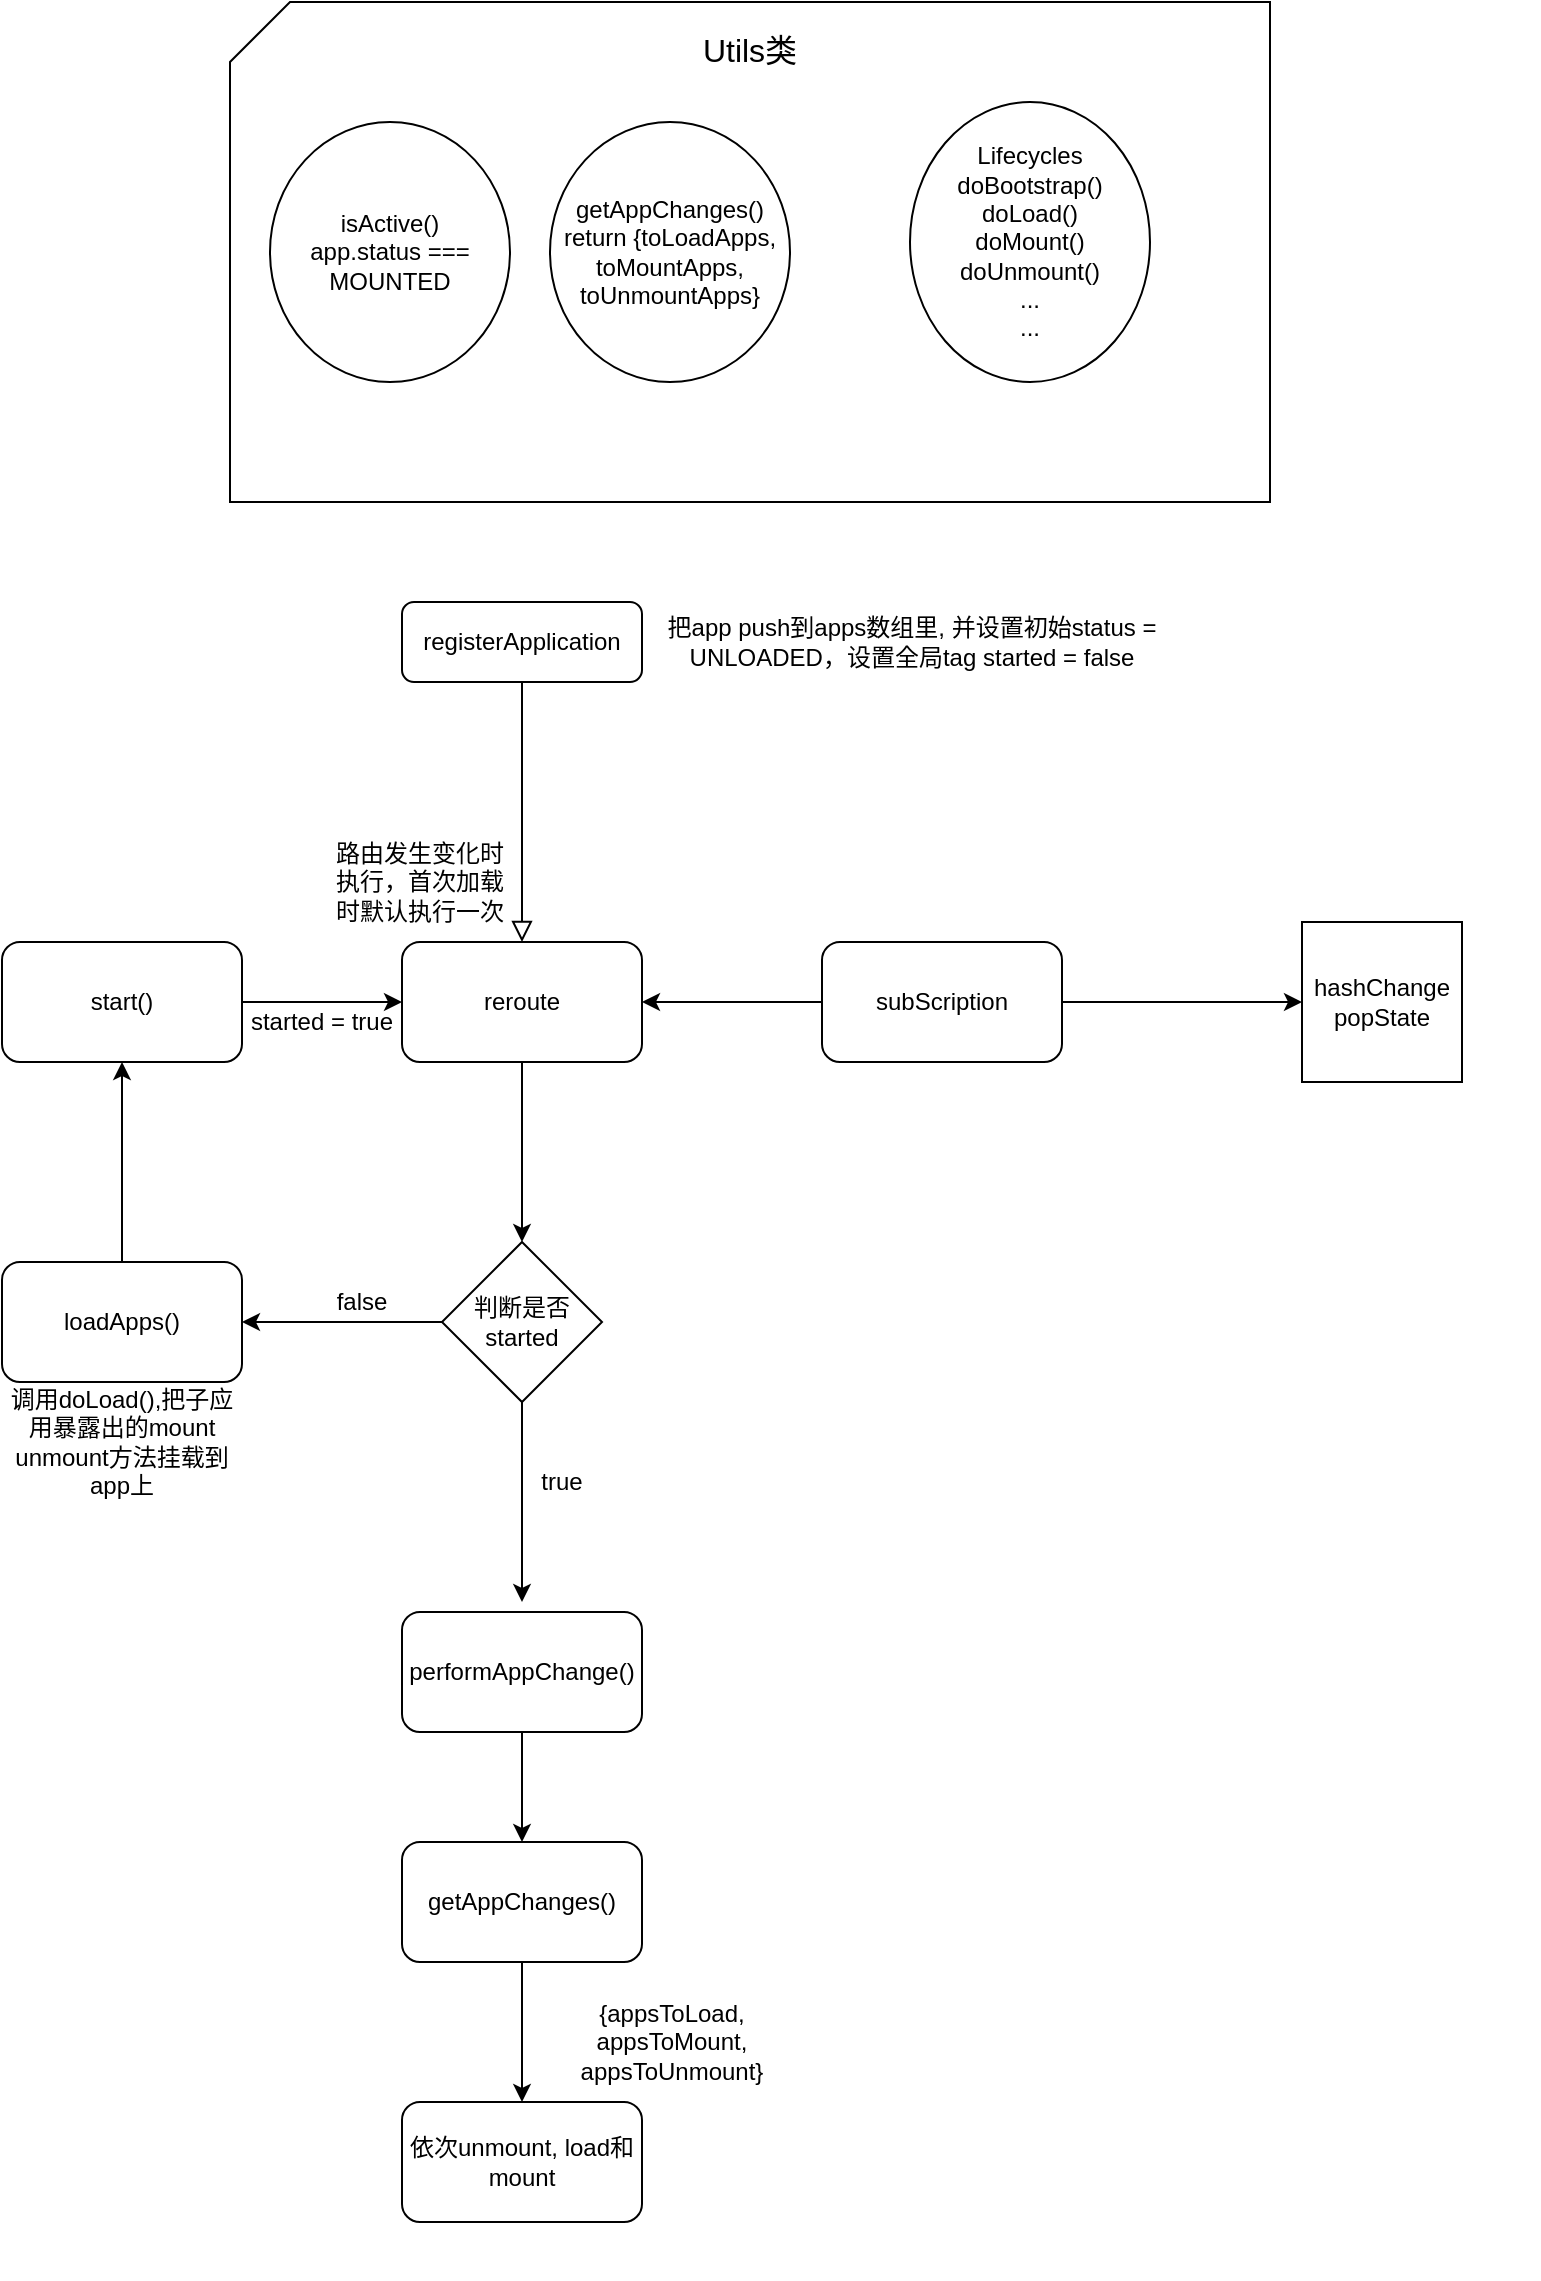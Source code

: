 <mxfile version="13.6.5" type="github">
  <diagram id="C5RBs43oDa-KdzZeNtuy" name="Page-1">
    <mxGraphModel dx="1273" dy="2525" grid="1" gridSize="10" guides="1" tooltips="1" connect="1" arrows="1" fold="1" page="1" pageScale="1" pageWidth="827" pageHeight="1169" math="0" shadow="0">
      <root>
        <mxCell id="WIyWlLk6GJQsqaUBKTNV-0" />
        <mxCell id="WIyWlLk6GJQsqaUBKTNV-1" parent="WIyWlLk6GJQsqaUBKTNV-0" />
        <mxCell id="WIyWlLk6GJQsqaUBKTNV-2" value="" style="rounded=0;html=1;jettySize=auto;orthogonalLoop=1;fontSize=11;endArrow=block;endFill=0;endSize=8;strokeWidth=1;shadow=0;labelBackgroundColor=none;edgeStyle=orthogonalEdgeStyle;entryX=0.5;entryY=0;entryDx=0;entryDy=0;" parent="WIyWlLk6GJQsqaUBKTNV-1" source="WIyWlLk6GJQsqaUBKTNV-3" target="7z52nYvLWjGJctrU_4ao-3" edge="1">
          <mxGeometry relative="1" as="geometry">
            <mxPoint x="300" y="240" as="targetPoint" />
          </mxGeometry>
        </mxCell>
        <mxCell id="WIyWlLk6GJQsqaUBKTNV-3" value="registerApplication" style="rounded=1;whiteSpace=wrap;html=1;fontSize=12;glass=0;strokeWidth=1;shadow=0;" parent="WIyWlLk6GJQsqaUBKTNV-1" vertex="1">
          <mxGeometry x="240" y="80" width="120" height="40" as="geometry" />
        </mxCell>
        <mxCell id="7z52nYvLWjGJctrU_4ao-1" style="edgeStyle=orthogonalEdgeStyle;rounded=0;orthogonalLoop=1;jettySize=auto;html=1;exitX=0.5;exitY=1;exitDx=0;exitDy=0;" edge="1" parent="WIyWlLk6GJQsqaUBKTNV-1">
          <mxGeometry relative="1" as="geometry">
            <mxPoint x="800" y="910" as="sourcePoint" />
            <mxPoint x="800" y="910" as="targetPoint" />
          </mxGeometry>
        </mxCell>
        <mxCell id="7z52nYvLWjGJctrU_4ao-2" value="把app push到apps数组里, 并设置初始status = UNLOADED，设置全局tag started = false" style="text;html=1;strokeColor=none;fillColor=none;align=center;verticalAlign=middle;whiteSpace=wrap;rounded=0;" vertex="1" parent="WIyWlLk6GJQsqaUBKTNV-1">
          <mxGeometry x="370" y="90" width="250" height="20" as="geometry" />
        </mxCell>
        <mxCell id="7z52nYvLWjGJctrU_4ao-7" style="edgeStyle=orthogonalEdgeStyle;rounded=0;orthogonalLoop=1;jettySize=auto;html=1;entryX=0.5;entryY=0;entryDx=0;entryDy=0;" edge="1" parent="WIyWlLk6GJQsqaUBKTNV-1" source="7z52nYvLWjGJctrU_4ao-3" target="7z52nYvLWjGJctrU_4ao-5">
          <mxGeometry relative="1" as="geometry" />
        </mxCell>
        <mxCell id="7z52nYvLWjGJctrU_4ao-3" value="reroute" style="rounded=1;whiteSpace=wrap;html=1;" vertex="1" parent="WIyWlLk6GJQsqaUBKTNV-1">
          <mxGeometry x="240" y="250" width="120" height="60" as="geometry" />
        </mxCell>
        <mxCell id="7z52nYvLWjGJctrU_4ao-4" value="路由发生变化时执行，首次加载时默认执行一次" style="text;html=1;strokeColor=none;fillColor=none;align=center;verticalAlign=middle;whiteSpace=wrap;rounded=0;" vertex="1" parent="WIyWlLk6GJQsqaUBKTNV-1">
          <mxGeometry x="204" y="210" width="90" height="20" as="geometry" />
        </mxCell>
        <mxCell id="7z52nYvLWjGJctrU_4ao-9" style="edgeStyle=orthogonalEdgeStyle;rounded=0;orthogonalLoop=1;jettySize=auto;html=1;entryX=1;entryY=0.5;entryDx=0;entryDy=0;" edge="1" parent="WIyWlLk6GJQsqaUBKTNV-1" source="7z52nYvLWjGJctrU_4ao-5" target="7z52nYvLWjGJctrU_4ao-8">
          <mxGeometry relative="1" as="geometry" />
        </mxCell>
        <mxCell id="7z52nYvLWjGJctrU_4ao-12" style="edgeStyle=orthogonalEdgeStyle;rounded=0;orthogonalLoop=1;jettySize=auto;html=1;" edge="1" parent="WIyWlLk6GJQsqaUBKTNV-1" source="7z52nYvLWjGJctrU_4ao-5">
          <mxGeometry relative="1" as="geometry">
            <mxPoint x="300" y="580" as="targetPoint" />
          </mxGeometry>
        </mxCell>
        <mxCell id="7z52nYvLWjGJctrU_4ao-5" value="判断是否started" style="rhombus;whiteSpace=wrap;html=1;" vertex="1" parent="WIyWlLk6GJQsqaUBKTNV-1">
          <mxGeometry x="260" y="400" width="80" height="80" as="geometry" />
        </mxCell>
        <mxCell id="7z52nYvLWjGJctrU_4ao-25" style="edgeStyle=orthogonalEdgeStyle;rounded=0;orthogonalLoop=1;jettySize=auto;html=1;entryX=0.5;entryY=1;entryDx=0;entryDy=0;" edge="1" parent="WIyWlLk6GJQsqaUBKTNV-1" source="7z52nYvLWjGJctrU_4ao-8" target="7z52nYvLWjGJctrU_4ao-23">
          <mxGeometry relative="1" as="geometry" />
        </mxCell>
        <mxCell id="7z52nYvLWjGJctrU_4ao-8" value="loadApps()" style="rounded=1;whiteSpace=wrap;html=1;" vertex="1" parent="WIyWlLk6GJQsqaUBKTNV-1">
          <mxGeometry x="40" y="410" width="120" height="60" as="geometry" />
        </mxCell>
        <mxCell id="7z52nYvLWjGJctrU_4ao-10" value="false" style="text;html=1;strokeColor=none;fillColor=none;align=center;verticalAlign=middle;whiteSpace=wrap;rounded=0;" vertex="1" parent="WIyWlLk6GJQsqaUBKTNV-1">
          <mxGeometry x="200" y="420" width="40" height="20" as="geometry" />
        </mxCell>
        <mxCell id="7z52nYvLWjGJctrU_4ao-31" style="edgeStyle=orthogonalEdgeStyle;rounded=0;orthogonalLoop=1;jettySize=auto;html=1;entryX=0.5;entryY=0;entryDx=0;entryDy=0;" edge="1" parent="WIyWlLk6GJQsqaUBKTNV-1" source="7z52nYvLWjGJctrU_4ao-11" target="7z52nYvLWjGJctrU_4ao-30">
          <mxGeometry relative="1" as="geometry" />
        </mxCell>
        <mxCell id="7z52nYvLWjGJctrU_4ao-11" value="performAppChange()" style="rounded=1;whiteSpace=wrap;html=1;" vertex="1" parent="WIyWlLk6GJQsqaUBKTNV-1">
          <mxGeometry x="240" y="585" width="120" height="60" as="geometry" />
        </mxCell>
        <mxCell id="7z52nYvLWjGJctrU_4ao-15" value="true" style="text;html=1;strokeColor=none;fillColor=none;align=center;verticalAlign=middle;whiteSpace=wrap;rounded=0;" vertex="1" parent="WIyWlLk6GJQsqaUBKTNV-1">
          <mxGeometry x="300" y="510" width="40" height="20" as="geometry" />
        </mxCell>
        <mxCell id="7z52nYvLWjGJctrU_4ao-19" value="&lt;font style=&quot;font-size: 16px&quot;&gt;Utils类&lt;/font&gt;&lt;br&gt;&lt;br&gt;&lt;br&gt;&lt;br&gt;&lt;br&gt;&lt;br&gt;&lt;br&gt;&lt;br&gt;&lt;br&gt;&lt;br&gt;&lt;br&gt;&lt;br&gt;&lt;br&gt;&lt;br&gt;&lt;br&gt;" style="shape=card;whiteSpace=wrap;html=1;" vertex="1" parent="WIyWlLk6GJQsqaUBKTNV-1">
          <mxGeometry x="154" y="-220" width="520" height="250" as="geometry" />
        </mxCell>
        <mxCell id="7z52nYvLWjGJctrU_4ao-20" value="getAppChanges()&lt;br&gt;return {toLoadApps, toMountApps, toUnmountApps}" style="ellipse;whiteSpace=wrap;html=1;" vertex="1" parent="WIyWlLk6GJQsqaUBKTNV-1">
          <mxGeometry x="314" y="-160" width="120" height="130" as="geometry" />
        </mxCell>
        <mxCell id="7z52nYvLWjGJctrU_4ao-21" value="isActive()&lt;br&gt;app.status === MOUNTED" style="ellipse;whiteSpace=wrap;html=1;" vertex="1" parent="WIyWlLk6GJQsqaUBKTNV-1">
          <mxGeometry x="174" y="-160" width="120" height="130" as="geometry" />
        </mxCell>
        <mxCell id="7z52nYvLWjGJctrU_4ao-22" value="Lifecycles&lt;br&gt;doBootstrap()&lt;br&gt;doLoad()&lt;br&gt;doMount()&lt;br&gt;doUnmount()&lt;br&gt;...&lt;br&gt;..." style="ellipse;whiteSpace=wrap;html=1;" vertex="1" parent="WIyWlLk6GJQsqaUBKTNV-1">
          <mxGeometry x="494" y="-170" width="120" height="140" as="geometry" />
        </mxCell>
        <mxCell id="7z52nYvLWjGJctrU_4ao-26" style="edgeStyle=orthogonalEdgeStyle;rounded=0;orthogonalLoop=1;jettySize=auto;html=1;entryX=0;entryY=0.5;entryDx=0;entryDy=0;" edge="1" parent="WIyWlLk6GJQsqaUBKTNV-1" source="7z52nYvLWjGJctrU_4ao-23" target="7z52nYvLWjGJctrU_4ao-3">
          <mxGeometry relative="1" as="geometry" />
        </mxCell>
        <mxCell id="7z52nYvLWjGJctrU_4ao-23" value="start()" style="rounded=1;whiteSpace=wrap;html=1;" vertex="1" parent="WIyWlLk6GJQsqaUBKTNV-1">
          <mxGeometry x="40" y="250" width="120" height="60" as="geometry" />
        </mxCell>
        <mxCell id="7z52nYvLWjGJctrU_4ao-27" value="started = true" style="text;html=1;strokeColor=none;fillColor=none;align=center;verticalAlign=middle;whiteSpace=wrap;rounded=0;" vertex="1" parent="WIyWlLk6GJQsqaUBKTNV-1">
          <mxGeometry x="160" y="280" width="80" height="20" as="geometry" />
        </mxCell>
        <mxCell id="7z52nYvLWjGJctrU_4ao-29" value="调用doLoad(),把子应用暴露出的mount unmount方法挂载到app上" style="text;html=1;strokeColor=none;fillColor=none;align=center;verticalAlign=middle;whiteSpace=wrap;rounded=0;" vertex="1" parent="WIyWlLk6GJQsqaUBKTNV-1">
          <mxGeometry x="40" y="470" width="120" height="60" as="geometry" />
        </mxCell>
        <mxCell id="7z52nYvLWjGJctrU_4ao-33" style="edgeStyle=orthogonalEdgeStyle;rounded=0;orthogonalLoop=1;jettySize=auto;html=1;entryX=0.5;entryY=0;entryDx=0;entryDy=0;" edge="1" parent="WIyWlLk6GJQsqaUBKTNV-1" source="7z52nYvLWjGJctrU_4ao-30" target="7z52nYvLWjGJctrU_4ao-32">
          <mxGeometry relative="1" as="geometry" />
        </mxCell>
        <mxCell id="7z52nYvLWjGJctrU_4ao-30" value="getAppChanges()" style="rounded=1;whiteSpace=wrap;html=1;" vertex="1" parent="WIyWlLk6GJQsqaUBKTNV-1">
          <mxGeometry x="240" y="700" width="120" height="60" as="geometry" />
        </mxCell>
        <mxCell id="7z52nYvLWjGJctrU_4ao-32" value="依次unmount, load和mount" style="rounded=1;whiteSpace=wrap;html=1;" vertex="1" parent="WIyWlLk6GJQsqaUBKTNV-1">
          <mxGeometry x="240" y="830" width="120" height="60" as="geometry" />
        </mxCell>
        <mxCell id="7z52nYvLWjGJctrU_4ao-34" value="{appsToLoad, appsToMount, appsToUnmount}" style="text;html=1;strokeColor=none;fillColor=none;align=center;verticalAlign=middle;whiteSpace=wrap;rounded=0;" vertex="1" parent="WIyWlLk6GJQsqaUBKTNV-1">
          <mxGeometry x="310" y="790" width="130" height="20" as="geometry" />
        </mxCell>
        <mxCell id="7z52nYvLWjGJctrU_4ao-35" value="hashChange&lt;br&gt;popState" style="whiteSpace=wrap;html=1;aspect=fixed;" vertex="1" parent="WIyWlLk6GJQsqaUBKTNV-1">
          <mxGeometry x="690" y="240" width="80" height="80" as="geometry" />
        </mxCell>
        <mxCell id="7z52nYvLWjGJctrU_4ao-37" style="edgeStyle=orthogonalEdgeStyle;rounded=0;orthogonalLoop=1;jettySize=auto;html=1;entryX=0;entryY=0.5;entryDx=0;entryDy=0;" edge="1" parent="WIyWlLk6GJQsqaUBKTNV-1" source="7z52nYvLWjGJctrU_4ao-36" target="7z52nYvLWjGJctrU_4ao-35">
          <mxGeometry relative="1" as="geometry" />
        </mxCell>
        <mxCell id="7z52nYvLWjGJctrU_4ao-38" style="edgeStyle=orthogonalEdgeStyle;rounded=0;orthogonalLoop=1;jettySize=auto;html=1;entryX=1;entryY=0.5;entryDx=0;entryDy=0;" edge="1" parent="WIyWlLk6GJQsqaUBKTNV-1" source="7z52nYvLWjGJctrU_4ao-36" target="7z52nYvLWjGJctrU_4ao-3">
          <mxGeometry relative="1" as="geometry" />
        </mxCell>
        <mxCell id="7z52nYvLWjGJctrU_4ao-36" value="subScription" style="rounded=1;whiteSpace=wrap;html=1;" vertex="1" parent="WIyWlLk6GJQsqaUBKTNV-1">
          <mxGeometry x="450" y="250" width="120" height="60" as="geometry" />
        </mxCell>
      </root>
    </mxGraphModel>
  </diagram>
</mxfile>
